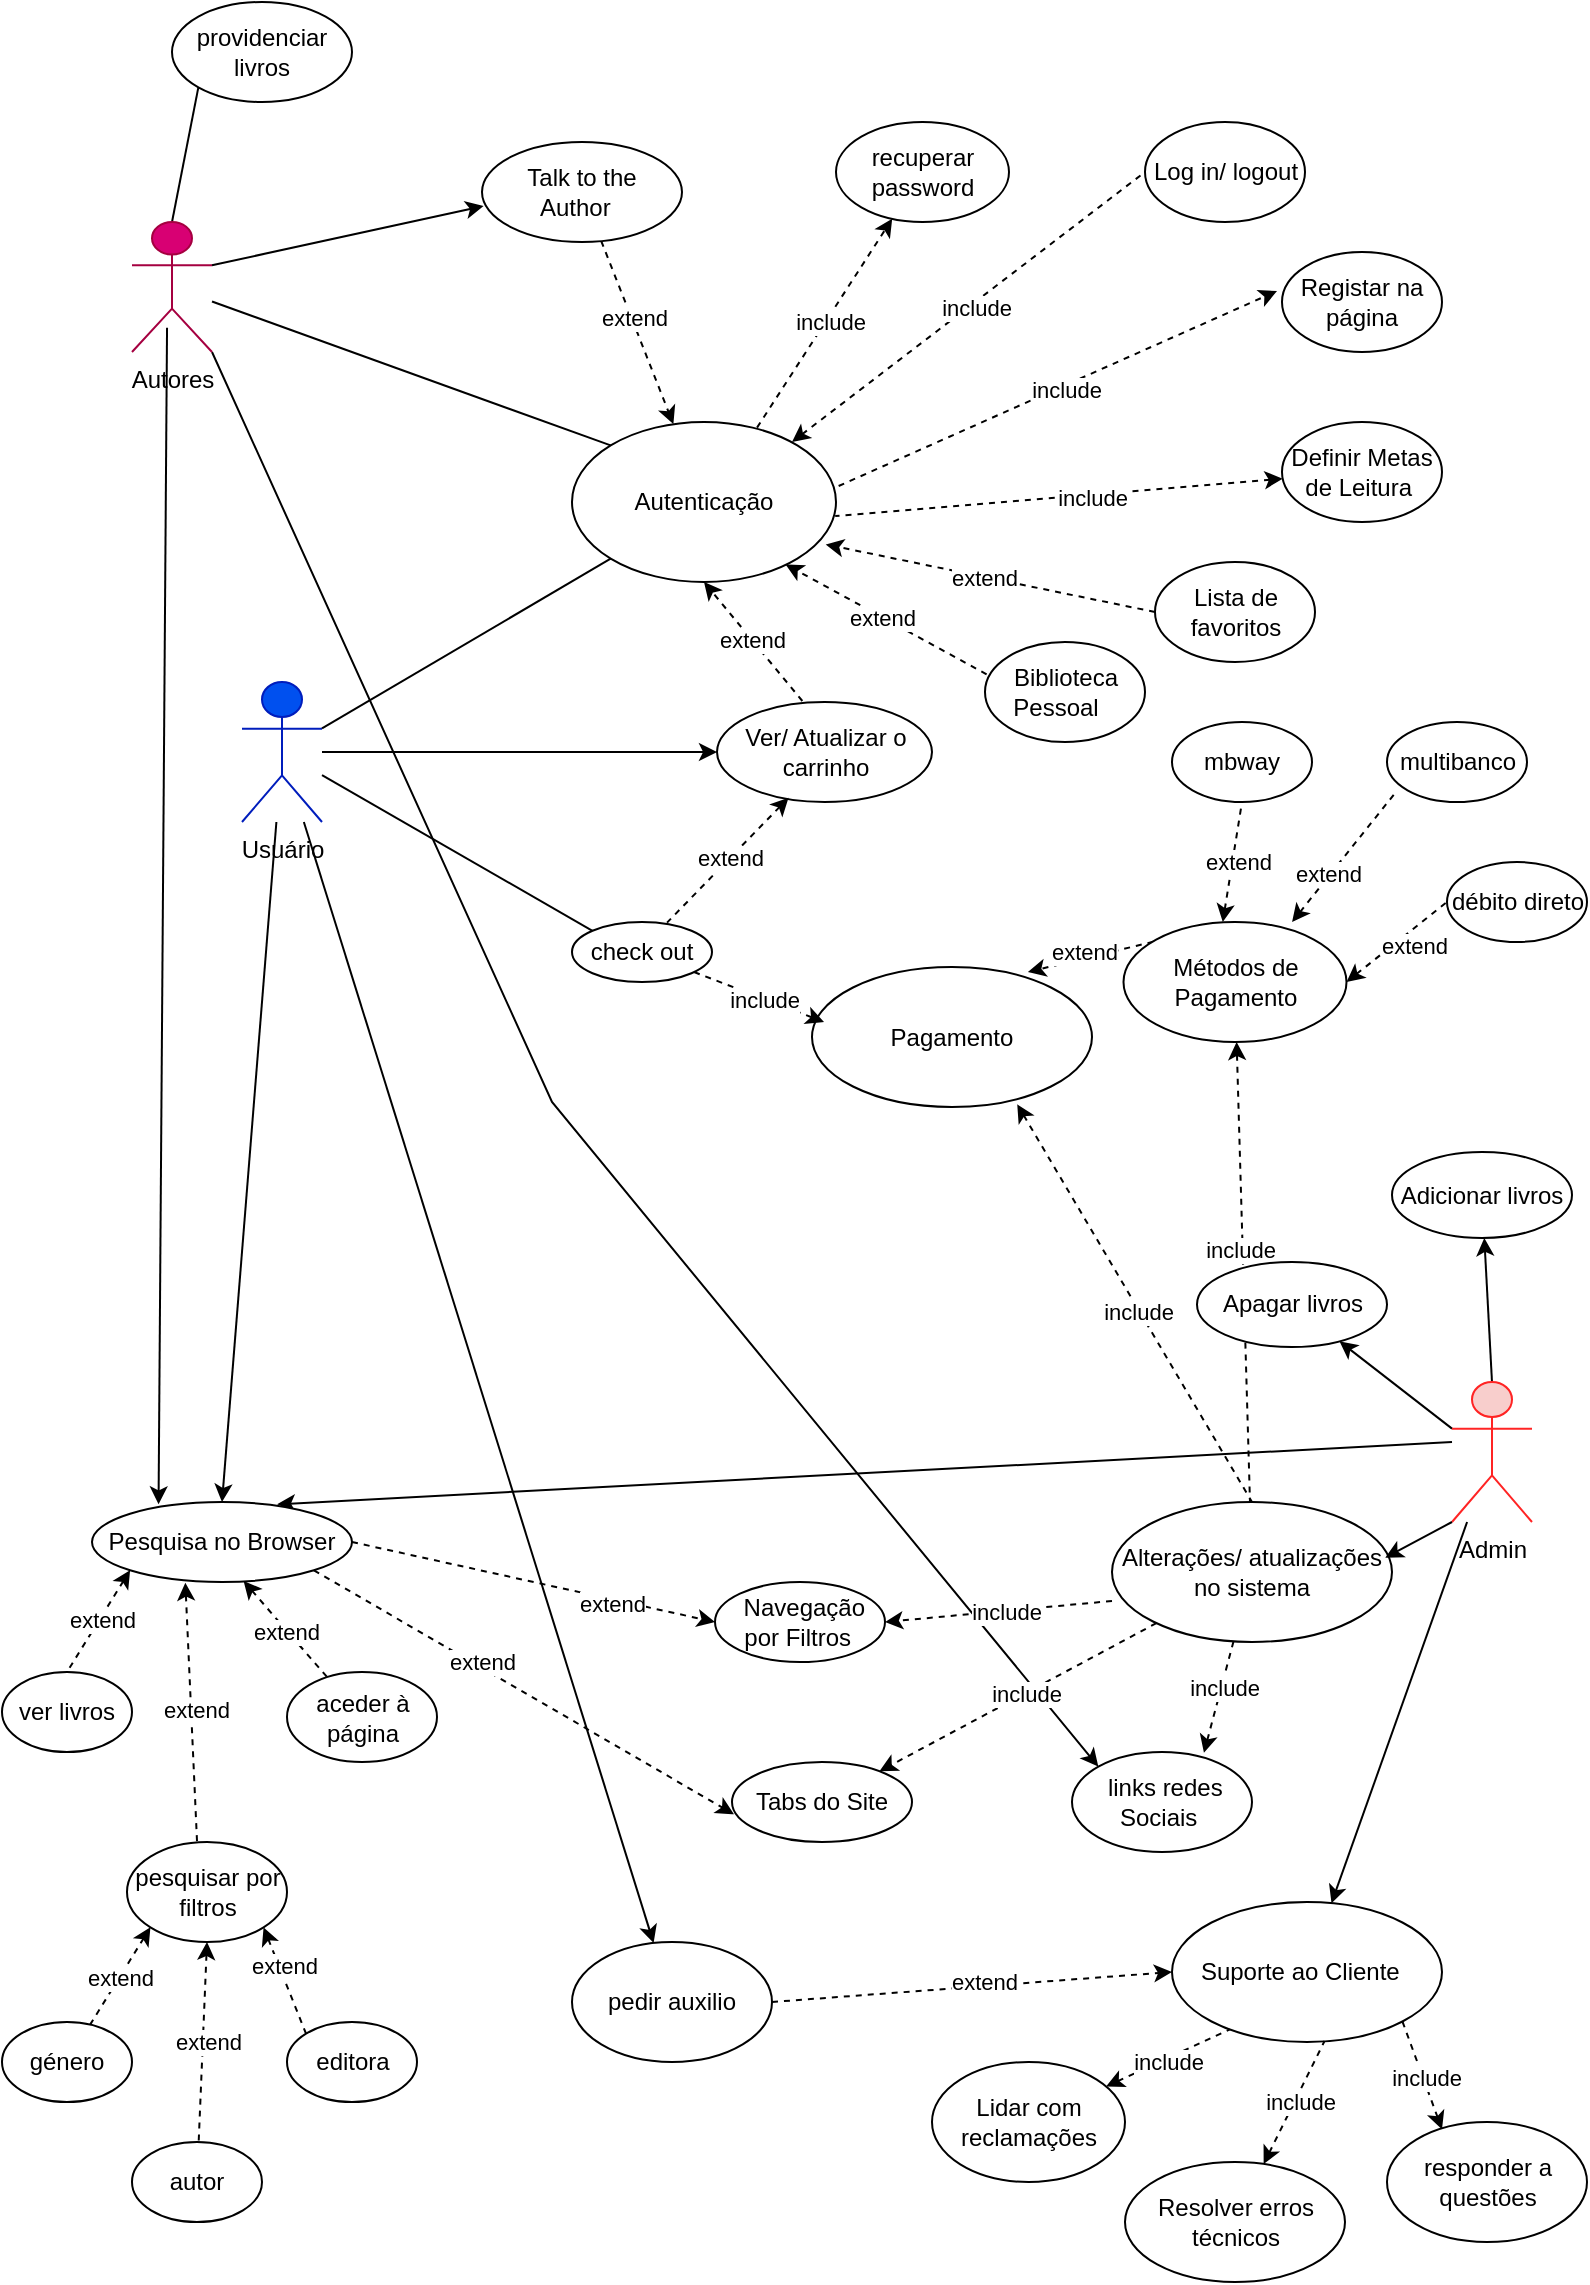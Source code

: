 <mxfile version="23.1.7" type="device">
  <diagram name="Página-1" id="bV0ukcV1iWSU0grWKhRd">
    <mxGraphModel dx="1481" dy="772" grid="1" gridSize="10" guides="1" tooltips="1" connect="1" arrows="1" fold="1" page="1" pageScale="1" pageWidth="827" pageHeight="1169" math="0" shadow="0">
      <root>
        <mxCell id="0" />
        <mxCell id="1" parent="0" />
        <mxCell id="HJtNwDJcwFCHfTxJVIZi-68" style="rounded=0;orthogonalLoop=1;jettySize=auto;html=1;exitX=0.5;exitY=0;exitDx=0;exitDy=0;exitPerimeter=0;" edge="1" parent="1" source="HJtNwDJcwFCHfTxJVIZi-1" target="HJtNwDJcwFCHfTxJVIZi-64">
          <mxGeometry relative="1" as="geometry" />
        </mxCell>
        <mxCell id="HJtNwDJcwFCHfTxJVIZi-69" style="rounded=0;orthogonalLoop=1;jettySize=auto;html=1;exitX=0;exitY=0.333;exitDx=0;exitDy=0;exitPerimeter=0;" edge="1" parent="1" source="HJtNwDJcwFCHfTxJVIZi-1" target="HJtNwDJcwFCHfTxJVIZi-62">
          <mxGeometry relative="1" as="geometry" />
        </mxCell>
        <mxCell id="HJtNwDJcwFCHfTxJVIZi-86" style="rounded=0;orthogonalLoop=1;jettySize=auto;html=1;" edge="1" parent="1" source="HJtNwDJcwFCHfTxJVIZi-1" target="HJtNwDJcwFCHfTxJVIZi-25">
          <mxGeometry relative="1" as="geometry" />
        </mxCell>
        <mxCell id="HJtNwDJcwFCHfTxJVIZi-97" style="rounded=0;orthogonalLoop=1;jettySize=auto;html=1;entryX=0.712;entryY=0.029;entryDx=0;entryDy=0;entryPerimeter=0;" edge="1" parent="1" target="HJtNwDJcwFCHfTxJVIZi-39">
          <mxGeometry relative="1" as="geometry">
            <mxPoint x="740" y="730" as="sourcePoint" />
          </mxGeometry>
        </mxCell>
        <mxCell id="HJtNwDJcwFCHfTxJVIZi-1" value="Admin" style="shape=umlActor;verticalLabelPosition=bottom;verticalAlign=top;html=1;fillColor=#f8cecc;strokeColor=#ff2424;" vertex="1" parent="1">
          <mxGeometry x="740" y="700" width="40" height="70" as="geometry" />
        </mxCell>
        <mxCell id="HJtNwDJcwFCHfTxJVIZi-81" style="rounded=0;orthogonalLoop=1;jettySize=auto;html=1;exitX=0.5;exitY=0;exitDx=0;exitDy=0;exitPerimeter=0;entryX=0;entryY=1;entryDx=0;entryDy=0;endArrow=none;endFill=0;" edge="1" parent="1" source="HJtNwDJcwFCHfTxJVIZi-2" target="HJtNwDJcwFCHfTxJVIZi-80">
          <mxGeometry relative="1" as="geometry">
            <mxPoint x="100" y="60" as="targetPoint" />
          </mxGeometry>
        </mxCell>
        <mxCell id="HJtNwDJcwFCHfTxJVIZi-138" style="rounded=0;orthogonalLoop=1;jettySize=auto;html=1;exitX=1;exitY=1;exitDx=0;exitDy=0;exitPerimeter=0;startArrow=none;startFill=0;entryX=0;entryY=0;entryDx=0;entryDy=0;" edge="1" parent="1" source="HJtNwDJcwFCHfTxJVIZi-2" target="HJtNwDJcwFCHfTxJVIZi-40">
          <mxGeometry relative="1" as="geometry">
            <Array as="points">
              <mxPoint x="290" y="560" />
            </Array>
          </mxGeometry>
        </mxCell>
        <mxCell id="HJtNwDJcwFCHfTxJVIZi-2" value="&lt;font color=&quot;#000000&quot;&gt;Autores&lt;/font&gt;" style="shape=umlActor;verticalLabelPosition=bottom;verticalAlign=top;html=1;fillColor=#d80073;strokeColor=#A50040;fontColor=#ffffff;" vertex="1" parent="1">
          <mxGeometry x="80" y="120" width="40" height="65" as="geometry" />
        </mxCell>
        <mxCell id="HJtNwDJcwFCHfTxJVIZi-71" style="rounded=0;orthogonalLoop=1;jettySize=auto;html=1;entryX=0;entryY=0.5;entryDx=0;entryDy=0;" edge="1" parent="1" source="HJtNwDJcwFCHfTxJVIZi-3" target="HJtNwDJcwFCHfTxJVIZi-12">
          <mxGeometry relative="1" as="geometry">
            <mxPoint x="310" y="410" as="targetPoint" />
          </mxGeometry>
        </mxCell>
        <mxCell id="HJtNwDJcwFCHfTxJVIZi-96" style="rounded=0;orthogonalLoop=1;jettySize=auto;html=1;entryX=0.5;entryY=0;entryDx=0;entryDy=0;" edge="1" parent="1" source="HJtNwDJcwFCHfTxJVIZi-3" target="HJtNwDJcwFCHfTxJVIZi-39">
          <mxGeometry relative="1" as="geometry" />
        </mxCell>
        <mxCell id="HJtNwDJcwFCHfTxJVIZi-130" style="rounded=0;orthogonalLoop=1;jettySize=auto;html=1;" edge="1" parent="1" source="HJtNwDJcwFCHfTxJVIZi-3" target="HJtNwDJcwFCHfTxJVIZi-129">
          <mxGeometry relative="1" as="geometry" />
        </mxCell>
        <mxCell id="HJtNwDJcwFCHfTxJVIZi-3" value="&lt;font color=&quot;#000000&quot;&gt;Usuário&lt;/font&gt;" style="shape=umlActor;verticalLabelPosition=bottom;verticalAlign=top;html=1;fillColor=#0050ef;strokeColor=#001DBC;fontColor=#ffffff;" vertex="1" parent="1">
          <mxGeometry x="135" y="350" width="40" height="70" as="geometry" />
        </mxCell>
        <mxCell id="HJtNwDJcwFCHfTxJVIZi-9" value="Autenticação" style="ellipse;whiteSpace=wrap;html=1;" vertex="1" parent="1">
          <mxGeometry x="300" y="220" width="132" height="80" as="geometry" />
        </mxCell>
        <mxCell id="HJtNwDJcwFCHfTxJVIZi-10" value="Lista de favoritos" style="ellipse;whiteSpace=wrap;html=1;" vertex="1" parent="1">
          <mxGeometry x="591.5" y="290" width="80" height="50" as="geometry" />
        </mxCell>
        <mxCell id="HJtNwDJcwFCHfTxJVIZi-11" value="Registar na página" style="ellipse;whiteSpace=wrap;html=1;" vertex="1" parent="1">
          <mxGeometry x="655" y="135" width="80" height="50" as="geometry" />
        </mxCell>
        <mxCell id="HJtNwDJcwFCHfTxJVIZi-12" value="Ver/ Atualizar o carrinho" style="ellipse;whiteSpace=wrap;html=1;" vertex="1" parent="1">
          <mxGeometry x="372.5" y="360" width="107.5" height="50" as="geometry" />
        </mxCell>
        <mxCell id="HJtNwDJcwFCHfTxJVIZi-13" value="Log in/ logout" style="ellipse;whiteSpace=wrap;html=1;" vertex="1" parent="1">
          <mxGeometry x="586.5" y="70" width="80" height="50" as="geometry" />
        </mxCell>
        <mxCell id="HJtNwDJcwFCHfTxJVIZi-22" value="recuperar password" style="ellipse;whiteSpace=wrap;html=1;" vertex="1" parent="1">
          <mxGeometry x="432" y="70" width="86.5" height="50" as="geometry" />
        </mxCell>
        <mxCell id="HJtNwDJcwFCHfTxJVIZi-75" style="rounded=0;orthogonalLoop=1;jettySize=auto;html=1;dashed=1;startArrow=classic;startFill=1;endArrow=none;endFill=0;" edge="1" parent="1" source="HJtNwDJcwFCHfTxJVIZi-23" target="HJtNwDJcwFCHfTxJVIZi-61">
          <mxGeometry relative="1" as="geometry" />
        </mxCell>
        <mxCell id="HJtNwDJcwFCHfTxJVIZi-87" value="include" style="edgeLabel;html=1;align=center;verticalAlign=middle;resizable=0;points=[];" vertex="1" connectable="0" parent="HJtNwDJcwFCHfTxJVIZi-75">
          <mxGeometry x="-0.097" y="-2" relative="1" as="geometry">
            <mxPoint as="offset" />
          </mxGeometry>
        </mxCell>
        <mxCell id="HJtNwDJcwFCHfTxJVIZi-24" value="Biblioteca Pessoal&amp;nbsp; &amp;nbsp;" style="ellipse;whiteSpace=wrap;html=1;" vertex="1" parent="1">
          <mxGeometry x="506.5" y="330" width="80" height="50" as="geometry" />
        </mxCell>
        <mxCell id="HJtNwDJcwFCHfTxJVIZi-25" value="Suporte ao Cliente&amp;nbsp;&amp;nbsp;" style="ellipse;whiteSpace=wrap;html=1;" vertex="1" parent="1">
          <mxGeometry x="600" y="960" width="135" height="70" as="geometry" />
        </mxCell>
        <mxCell id="HJtNwDJcwFCHfTxJVIZi-26" value="&amp;nbsp;Navegação por Filtros&amp;nbsp;" style="ellipse;whiteSpace=wrap;html=1;" vertex="1" parent="1">
          <mxGeometry x="371.5" y="800" width="85" height="40" as="geometry" />
        </mxCell>
        <mxCell id="HJtNwDJcwFCHfTxJVIZi-82" style="rounded=0;orthogonalLoop=1;jettySize=auto;html=1;dashed=1;entryX=0.997;entryY=0.588;entryDx=0;entryDy=0;entryPerimeter=0;startArrow=classic;startFill=1;endArrow=none;endFill=0;" edge="1" parent="1" source="HJtNwDJcwFCHfTxJVIZi-29" target="HJtNwDJcwFCHfTxJVIZi-9">
          <mxGeometry relative="1" as="geometry" />
        </mxCell>
        <mxCell id="HJtNwDJcwFCHfTxJVIZi-84" value="include" style="edgeLabel;html=1;align=center;verticalAlign=middle;resizable=0;points=[];" vertex="1" connectable="0" parent="HJtNwDJcwFCHfTxJVIZi-82">
          <mxGeometry x="-0.143" y="1" relative="1" as="geometry">
            <mxPoint as="offset" />
          </mxGeometry>
        </mxCell>
        <mxCell id="HJtNwDJcwFCHfTxJVIZi-29" value="Definir Metas de Leitura&amp;nbsp;" style="ellipse;whiteSpace=wrap;html=1;" vertex="1" parent="1">
          <mxGeometry x="655" y="220" width="80" height="50" as="geometry" />
        </mxCell>
        <mxCell id="HJtNwDJcwFCHfTxJVIZi-73" style="rounded=0;orthogonalLoop=1;jettySize=auto;html=1;dashed=1;" edge="1" parent="1" source="HJtNwDJcwFCHfTxJVIZi-33" target="HJtNwDJcwFCHfTxJVIZi-9">
          <mxGeometry relative="1" as="geometry" />
        </mxCell>
        <mxCell id="HJtNwDJcwFCHfTxJVIZi-74" value="extend" style="edgeLabel;html=1;align=center;verticalAlign=middle;resizable=0;points=[];" vertex="1" connectable="0" parent="HJtNwDJcwFCHfTxJVIZi-73">
          <mxGeometry x="-0.142" y="1" relative="1" as="geometry">
            <mxPoint as="offset" />
          </mxGeometry>
        </mxCell>
        <mxCell id="HJtNwDJcwFCHfTxJVIZi-33" value="Talk to the Author&amp;nbsp;&amp;nbsp;" style="ellipse;whiteSpace=wrap;html=1;" vertex="1" parent="1">
          <mxGeometry x="255" y="80" width="100" height="50" as="geometry" />
        </mxCell>
        <mxCell id="HJtNwDJcwFCHfTxJVIZi-34" value="Tabs do Site" style="ellipse;whiteSpace=wrap;html=1;" vertex="1" parent="1">
          <mxGeometry x="380" y="890" width="90" height="40" as="geometry" />
        </mxCell>
        <mxCell id="HJtNwDJcwFCHfTxJVIZi-117" style="rounded=0;orthogonalLoop=1;jettySize=auto;html=1;exitX=1;exitY=0.5;exitDx=0;exitDy=0;entryX=0;entryY=0.5;entryDx=0;entryDy=0;dashed=1;" edge="1" parent="1" source="HJtNwDJcwFCHfTxJVIZi-39" target="HJtNwDJcwFCHfTxJVIZi-26">
          <mxGeometry relative="1" as="geometry" />
        </mxCell>
        <mxCell id="HJtNwDJcwFCHfTxJVIZi-119" value="extend" style="edgeLabel;html=1;align=center;verticalAlign=middle;resizable=0;points=[];" vertex="1" connectable="0" parent="HJtNwDJcwFCHfTxJVIZi-117">
          <mxGeometry x="0.063" y="2" relative="1" as="geometry">
            <mxPoint x="33" y="11" as="offset" />
          </mxGeometry>
        </mxCell>
        <mxCell id="HJtNwDJcwFCHfTxJVIZi-153" style="rounded=0;orthogonalLoop=1;jettySize=auto;html=1;exitX=0.583;exitY=0.988;exitDx=0;exitDy=0;dashed=1;exitPerimeter=0;startArrow=classic;startFill=1;endArrow=none;endFill=0;" edge="1" parent="1" source="HJtNwDJcwFCHfTxJVIZi-39" target="HJtNwDJcwFCHfTxJVIZi-149">
          <mxGeometry relative="1" as="geometry" />
        </mxCell>
        <mxCell id="HJtNwDJcwFCHfTxJVIZi-154" value="extend" style="edgeLabel;html=1;align=center;verticalAlign=middle;resizable=0;points=[];" vertex="1" connectable="0" parent="HJtNwDJcwFCHfTxJVIZi-153">
          <mxGeometry x="0.033" y="-1" relative="1" as="geometry">
            <mxPoint as="offset" />
          </mxGeometry>
        </mxCell>
        <mxCell id="HJtNwDJcwFCHfTxJVIZi-39" value="Pesquisa no Browser" style="ellipse;whiteSpace=wrap;html=1;" vertex="1" parent="1">
          <mxGeometry x="60" y="760" width="130" height="40" as="geometry" />
        </mxCell>
        <mxCell id="HJtNwDJcwFCHfTxJVIZi-40" value="&amp;nbsp;links redes Sociais&amp;nbsp;" style="ellipse;whiteSpace=wrap;html=1;" vertex="1" parent="1">
          <mxGeometry x="550" y="885" width="90" height="50" as="geometry" />
        </mxCell>
        <mxCell id="HJtNwDJcwFCHfTxJVIZi-45" value="" style="endArrow=classic;html=1;rounded=0;dashed=1;entryX=0.5;entryY=1;entryDx=0;entryDy=0;exitX=0.397;exitY=-0.01;exitDx=0;exitDy=0;exitPerimeter=0;" edge="1" parent="1" source="HJtNwDJcwFCHfTxJVIZi-12" target="HJtNwDJcwFCHfTxJVIZi-9">
          <mxGeometry width="50" height="50" relative="1" as="geometry">
            <mxPoint x="390" y="390" as="sourcePoint" />
            <mxPoint x="500" y="440" as="targetPoint" />
          </mxGeometry>
        </mxCell>
        <mxCell id="HJtNwDJcwFCHfTxJVIZi-46" value="extend" style="edgeLabel;html=1;align=center;verticalAlign=middle;resizable=0;points=[];" vertex="1" connectable="0" parent="HJtNwDJcwFCHfTxJVIZi-45">
          <mxGeometry x="0.047" relative="1" as="geometry">
            <mxPoint as="offset" />
          </mxGeometry>
        </mxCell>
        <mxCell id="HJtNwDJcwFCHfTxJVIZi-48" value="Lidar com reclamações" style="ellipse;whiteSpace=wrap;html=1;" vertex="1" parent="1">
          <mxGeometry x="480" y="1040" width="96.5" height="60" as="geometry" />
        </mxCell>
        <mxCell id="HJtNwDJcwFCHfTxJVIZi-50" value="" style="endArrow=none;html=1;rounded=0;endFill=0;entryX=0;entryY=1;entryDx=0;entryDy=0;" edge="1" parent="1" source="HJtNwDJcwFCHfTxJVIZi-3" target="HJtNwDJcwFCHfTxJVIZi-9">
          <mxGeometry width="50" height="50" relative="1" as="geometry">
            <mxPoint x="200" y="370" as="sourcePoint" />
            <mxPoint x="300" y="290" as="targetPoint" />
          </mxGeometry>
        </mxCell>
        <mxCell id="HJtNwDJcwFCHfTxJVIZi-51" value="" style="endArrow=none;html=1;rounded=0;endFill=0;entryX=0;entryY=0;entryDx=0;entryDy=0;" edge="1" parent="1" source="HJtNwDJcwFCHfTxJVIZi-2" target="HJtNwDJcwFCHfTxJVIZi-9">
          <mxGeometry width="50" height="50" relative="1" as="geometry">
            <mxPoint x="200" y="180" as="sourcePoint" />
            <mxPoint x="281" y="140" as="targetPoint" />
          </mxGeometry>
        </mxCell>
        <mxCell id="HJtNwDJcwFCHfTxJVIZi-55" value="" style="endArrow=classic;html=1;rounded=0;exitX=0.701;exitY=0.035;exitDx=0;exitDy=0;exitPerimeter=0;dashed=1;" edge="1" parent="1" source="HJtNwDJcwFCHfTxJVIZi-9" target="HJtNwDJcwFCHfTxJVIZi-22">
          <mxGeometry width="50" height="50" relative="1" as="geometry">
            <mxPoint x="432" y="245" as="sourcePoint" />
            <mxPoint x="482" y="195" as="targetPoint" />
          </mxGeometry>
        </mxCell>
        <mxCell id="HJtNwDJcwFCHfTxJVIZi-88" value="include" style="edgeLabel;html=1;align=center;verticalAlign=middle;resizable=0;points=[];" vertex="1" connectable="0" parent="HJtNwDJcwFCHfTxJVIZi-55">
          <mxGeometry x="0.028" y="-2" relative="1" as="geometry">
            <mxPoint as="offset" />
          </mxGeometry>
        </mxCell>
        <mxCell id="HJtNwDJcwFCHfTxJVIZi-57" value="" style="endArrow=classic;html=1;rounded=0;dashed=1;exitX=0.01;exitY=0.323;exitDx=0;exitDy=0;exitPerimeter=0;entryX=0.809;entryY=0.89;entryDx=0;entryDy=0;entryPerimeter=0;" edge="1" parent="1" source="HJtNwDJcwFCHfTxJVIZi-24" target="HJtNwDJcwFCHfTxJVIZi-9">
          <mxGeometry width="50" height="50" relative="1" as="geometry">
            <mxPoint x="432" y="410" as="sourcePoint" />
            <mxPoint x="400" y="380" as="targetPoint" />
          </mxGeometry>
        </mxCell>
        <mxCell id="HJtNwDJcwFCHfTxJVIZi-58" value="extend" style="edgeLabel;html=1;align=center;verticalAlign=middle;resizable=0;points=[];" vertex="1" connectable="0" parent="HJtNwDJcwFCHfTxJVIZi-57">
          <mxGeometry x="0.047" relative="1" as="geometry">
            <mxPoint as="offset" />
          </mxGeometry>
        </mxCell>
        <mxCell id="HJtNwDJcwFCHfTxJVIZi-59" value="" style="endArrow=classic;html=1;rounded=0;dashed=1;exitX=0;exitY=0.5;exitDx=0;exitDy=0;entryX=0.961;entryY=0.765;entryDx=0;entryDy=0;exitPerimeter=0;entryPerimeter=0;" edge="1" parent="1" source="HJtNwDJcwFCHfTxJVIZi-10" target="HJtNwDJcwFCHfTxJVIZi-9">
          <mxGeometry width="50" height="50" relative="1" as="geometry">
            <mxPoint x="470" y="375" as="sourcePoint" />
            <mxPoint x="411" y="406" as="targetPoint" />
          </mxGeometry>
        </mxCell>
        <mxCell id="HJtNwDJcwFCHfTxJVIZi-60" value="extend" style="edgeLabel;html=1;align=center;verticalAlign=middle;resizable=0;points=[];" vertex="1" connectable="0" parent="HJtNwDJcwFCHfTxJVIZi-59">
          <mxGeometry x="0.047" relative="1" as="geometry">
            <mxPoint as="offset" />
          </mxGeometry>
        </mxCell>
        <mxCell id="HJtNwDJcwFCHfTxJVIZi-77" value="" style="rounded=0;orthogonalLoop=1;jettySize=auto;html=1;dashed=1;entryX=0.733;entryY=0.007;entryDx=0;entryDy=0;entryPerimeter=0;" edge="1" parent="1" source="HJtNwDJcwFCHfTxJVIZi-61" target="HJtNwDJcwFCHfTxJVIZi-40">
          <mxGeometry relative="1" as="geometry" />
        </mxCell>
        <mxCell id="HJtNwDJcwFCHfTxJVIZi-114" value="include" style="edgeLabel;html=1;align=center;verticalAlign=middle;resizable=0;points=[];" vertex="1" connectable="0" parent="HJtNwDJcwFCHfTxJVIZi-77">
          <mxGeometry x="-0.161" y="1" relative="1" as="geometry">
            <mxPoint as="offset" />
          </mxGeometry>
        </mxCell>
        <mxCell id="HJtNwDJcwFCHfTxJVIZi-78" style="rounded=0;orthogonalLoop=1;jettySize=auto;html=1;dashed=1;" edge="1" parent="1" source="HJtNwDJcwFCHfTxJVIZi-61" target="HJtNwDJcwFCHfTxJVIZi-34">
          <mxGeometry relative="1" as="geometry" />
        </mxCell>
        <mxCell id="HJtNwDJcwFCHfTxJVIZi-113" value="include" style="edgeLabel;html=1;align=center;verticalAlign=middle;resizable=0;points=[];" vertex="1" connectable="0" parent="HJtNwDJcwFCHfTxJVIZi-78">
          <mxGeometry x="-0.046" relative="1" as="geometry">
            <mxPoint x="1" as="offset" />
          </mxGeometry>
        </mxCell>
        <mxCell id="HJtNwDJcwFCHfTxJVIZi-61" value="Alterações/ atualizações no sistema" style="ellipse;whiteSpace=wrap;html=1;" vertex="1" parent="1">
          <mxGeometry x="570" y="760" width="140" height="70" as="geometry" />
        </mxCell>
        <mxCell id="HJtNwDJcwFCHfTxJVIZi-62" value="Apagar livros" style="ellipse;whiteSpace=wrap;html=1;" vertex="1" parent="1">
          <mxGeometry x="612.5" y="640" width="95" height="42.5" as="geometry" />
        </mxCell>
        <mxCell id="HJtNwDJcwFCHfTxJVIZi-107" style="rounded=0;orthogonalLoop=1;jettySize=auto;html=1;dashed=1;startArrow=classic;startFill=1;endArrow=none;endFill=0;entryX=0.5;entryY=1;entryDx=0;entryDy=0;exitX=0.334;exitY=0;exitDx=0;exitDy=0;exitPerimeter=0;" edge="1" parent="1" target="HJtNwDJcwFCHfTxJVIZi-104">
          <mxGeometry relative="1" as="geometry">
            <mxPoint x="625.371" y="470" as="sourcePoint" />
            <mxPoint x="627.631" y="394.142" as="targetPoint" />
          </mxGeometry>
        </mxCell>
        <mxCell id="HJtNwDJcwFCHfTxJVIZi-111" value="extend" style="edgeLabel;html=1;align=center;verticalAlign=middle;resizable=0;points=[];" vertex="1" connectable="0" parent="HJtNwDJcwFCHfTxJVIZi-107">
          <mxGeometry x="0.016" y="-3" relative="1" as="geometry">
            <mxPoint as="offset" />
          </mxGeometry>
        </mxCell>
        <mxCell id="HJtNwDJcwFCHfTxJVIZi-108" style="rounded=0;orthogonalLoop=1;jettySize=auto;html=1;entryX=0.064;entryY=0.875;entryDx=0;entryDy=0;dashed=1;startArrow=classic;startFill=1;endArrow=none;endFill=0;exitX=0.756;exitY=0;exitDx=0;exitDy=0;exitPerimeter=0;entryPerimeter=0;" edge="1" parent="1" source="HJtNwDJcwFCHfTxJVIZi-23" target="HJtNwDJcwFCHfTxJVIZi-105">
          <mxGeometry relative="1" as="geometry" />
        </mxCell>
        <mxCell id="HJtNwDJcwFCHfTxJVIZi-110" value="extend" style="edgeLabel;html=1;align=center;verticalAlign=middle;resizable=0;points=[];" vertex="1" connectable="0" parent="HJtNwDJcwFCHfTxJVIZi-108">
          <mxGeometry x="-0.277" y="1" relative="1" as="geometry">
            <mxPoint as="offset" />
          </mxGeometry>
        </mxCell>
        <mxCell id="HJtNwDJcwFCHfTxJVIZi-122" style="rounded=0;orthogonalLoop=1;jettySize=auto;html=1;exitX=0.733;exitY=0.981;exitDx=0;exitDy=0;entryX=0.5;entryY=0;entryDx=0;entryDy=0;startArrow=classic;startFill=1;endArrow=none;endFill=0;dashed=1;exitPerimeter=0;" edge="1" parent="1" source="HJtNwDJcwFCHfTxJVIZi-63" target="HJtNwDJcwFCHfTxJVIZi-61">
          <mxGeometry relative="1" as="geometry" />
        </mxCell>
        <mxCell id="HJtNwDJcwFCHfTxJVIZi-123" value="include" style="edgeLabel;html=1;align=center;verticalAlign=middle;resizable=0;points=[];" vertex="1" connectable="0" parent="HJtNwDJcwFCHfTxJVIZi-122">
          <mxGeometry x="0.039" y="-1" relative="1" as="geometry">
            <mxPoint as="offset" />
          </mxGeometry>
        </mxCell>
        <mxCell id="HJtNwDJcwFCHfTxJVIZi-63" value="Pagamento" style="ellipse;whiteSpace=wrap;html=1;" vertex="1" parent="1">
          <mxGeometry x="420" y="492.5" width="140" height="70" as="geometry" />
        </mxCell>
        <mxCell id="HJtNwDJcwFCHfTxJVIZi-64" value="Adicionar livros" style="ellipse;whiteSpace=wrap;html=1;" vertex="1" parent="1">
          <mxGeometry x="710" y="585" width="90" height="43" as="geometry" />
        </mxCell>
        <mxCell id="HJtNwDJcwFCHfTxJVIZi-65" value="" style="endArrow=classic;html=1;rounded=0;entryX=0.043;entryY=0.393;entryDx=0;entryDy=0;startArrow=none;startFill=0;endFill=1;dashed=1;entryPerimeter=0;" edge="1" parent="1" source="HJtNwDJcwFCHfTxJVIZi-159" target="HJtNwDJcwFCHfTxJVIZi-63">
          <mxGeometry width="50" height="50" relative="1" as="geometry">
            <mxPoint x="200" y="460" as="sourcePoint" />
            <mxPoint x="300" y="540" as="targetPoint" />
            <Array as="points" />
          </mxGeometry>
        </mxCell>
        <mxCell id="HJtNwDJcwFCHfTxJVIZi-161" value="include" style="edgeLabel;html=1;align=center;verticalAlign=middle;resizable=0;points=[];" vertex="1" connectable="0" parent="HJtNwDJcwFCHfTxJVIZi-65">
          <mxGeometry x="0.083" relative="1" as="geometry">
            <mxPoint as="offset" />
          </mxGeometry>
        </mxCell>
        <mxCell id="HJtNwDJcwFCHfTxJVIZi-66" style="edgeStyle=orthogonalEdgeStyle;rounded=0;orthogonalLoop=1;jettySize=auto;html=1;strokeColor=none;entryX=0.5;entryY=1;entryDx=0;entryDy=0;" edge="1" parent="1" source="HJtNwDJcwFCHfTxJVIZi-1" target="HJtNwDJcwFCHfTxJVIZi-64">
          <mxGeometry relative="1" as="geometry">
            <Array as="points">
              <mxPoint x="735" y="630" />
              <mxPoint x="775" y="630" />
              <mxPoint x="775" y="740" />
              <mxPoint x="760" y="740" />
              <mxPoint x="760" y="620" />
              <mxPoint x="735" y="620" />
              <mxPoint x="735" y="615" />
            </Array>
          </mxGeometry>
        </mxCell>
        <mxCell id="HJtNwDJcwFCHfTxJVIZi-70" style="rounded=0;orthogonalLoop=1;jettySize=auto;html=1;exitX=0;exitY=1;exitDx=0;exitDy=0;exitPerimeter=0;entryX=0.976;entryY=0.398;entryDx=0;entryDy=0;entryPerimeter=0;" edge="1" parent="1" source="HJtNwDJcwFCHfTxJVIZi-1" target="HJtNwDJcwFCHfTxJVIZi-61">
          <mxGeometry relative="1" as="geometry" />
        </mxCell>
        <mxCell id="HJtNwDJcwFCHfTxJVIZi-72" style="rounded=0;orthogonalLoop=1;jettySize=auto;html=1;exitX=1;exitY=0.333;exitDx=0;exitDy=0;exitPerimeter=0;entryX=0.008;entryY=0.64;entryDx=0;entryDy=0;entryPerimeter=0;" edge="1" parent="1" source="HJtNwDJcwFCHfTxJVIZi-2" target="HJtNwDJcwFCHfTxJVIZi-33">
          <mxGeometry relative="1" as="geometry" />
        </mxCell>
        <mxCell id="HJtNwDJcwFCHfTxJVIZi-76" style="rounded=0;orthogonalLoop=1;jettySize=auto;html=1;exitX=0.5;exitY=0;exitDx=0;exitDy=0;entryX=0.771;entryY=0.036;entryDx=0;entryDy=0;startArrow=none;startFill=0;endArrow=classic;endFill=1;dashed=1;entryPerimeter=0;" edge="1" parent="1" source="HJtNwDJcwFCHfTxJVIZi-23" target="HJtNwDJcwFCHfTxJVIZi-63">
          <mxGeometry relative="1" as="geometry" />
        </mxCell>
        <mxCell id="HJtNwDJcwFCHfTxJVIZi-158" value="extend" style="edgeLabel;html=1;align=center;verticalAlign=middle;resizable=0;points=[];" vertex="1" connectable="0" parent="HJtNwDJcwFCHfTxJVIZi-76">
          <mxGeometry x="0.441" y="-3" relative="1" as="geometry">
            <mxPoint as="offset" />
          </mxGeometry>
        </mxCell>
        <mxCell id="HJtNwDJcwFCHfTxJVIZi-80" value="providenciar livros" style="ellipse;whiteSpace=wrap;html=1;" vertex="1" parent="1">
          <mxGeometry x="100" y="10" width="90" height="50" as="geometry" />
        </mxCell>
        <mxCell id="HJtNwDJcwFCHfTxJVIZi-91" value="" style="endArrow=none;html=1;rounded=0;dashed=1;entryX=0;entryY=0.5;entryDx=0;entryDy=0;startArrow=classic;startFill=1;endFill=0;" edge="1" parent="1" target="HJtNwDJcwFCHfTxJVIZi-13">
          <mxGeometry width="50" height="50" relative="1" as="geometry">
            <mxPoint x="410" y="230" as="sourcePoint" />
            <mxPoint x="462" y="161" as="targetPoint" />
          </mxGeometry>
        </mxCell>
        <mxCell id="HJtNwDJcwFCHfTxJVIZi-92" value="include" style="edgeLabel;html=1;align=center;verticalAlign=middle;resizable=0;points=[];" vertex="1" connectable="0" parent="HJtNwDJcwFCHfTxJVIZi-91">
          <mxGeometry x="0.028" y="-2" relative="1" as="geometry">
            <mxPoint as="offset" />
          </mxGeometry>
        </mxCell>
        <mxCell id="HJtNwDJcwFCHfTxJVIZi-93" value="" style="endArrow=classic;html=1;rounded=0;exitX=1.01;exitY=0.4;exitDx=0;exitDy=0;exitPerimeter=0;dashed=1;entryX=-0.031;entryY=0.39;entryDx=0;entryDy=0;entryPerimeter=0;" edge="1" parent="1" source="HJtNwDJcwFCHfTxJVIZi-9" target="HJtNwDJcwFCHfTxJVIZi-11">
          <mxGeometry width="50" height="50" relative="1" as="geometry">
            <mxPoint x="413" y="243" as="sourcePoint" />
            <mxPoint x="472" y="171" as="targetPoint" />
          </mxGeometry>
        </mxCell>
        <mxCell id="HJtNwDJcwFCHfTxJVIZi-94" value="include" style="edgeLabel;html=1;align=center;verticalAlign=middle;resizable=0;points=[];" vertex="1" connectable="0" parent="HJtNwDJcwFCHfTxJVIZi-93">
          <mxGeometry x="0.028" y="-2" relative="1" as="geometry">
            <mxPoint as="offset" />
          </mxGeometry>
        </mxCell>
        <mxCell id="HJtNwDJcwFCHfTxJVIZi-95" style="rounded=0;orthogonalLoop=1;jettySize=auto;html=1;entryX=0.438;entryY=0.813;entryDx=0;entryDy=0;entryPerimeter=0;endArrow=none;endFill=0;startArrow=classic;startFill=1;exitX=0.256;exitY=0.029;exitDx=0;exitDy=0;exitPerimeter=0;" edge="1" parent="1" source="HJtNwDJcwFCHfTxJVIZi-39" target="HJtNwDJcwFCHfTxJVIZi-2">
          <mxGeometry relative="1" as="geometry" />
        </mxCell>
        <mxCell id="HJtNwDJcwFCHfTxJVIZi-98" value="Resolver erros técnicos" style="ellipse;whiteSpace=wrap;html=1;" vertex="1" parent="1">
          <mxGeometry x="576.5" y="1090" width="110" height="60" as="geometry" />
        </mxCell>
        <mxCell id="HJtNwDJcwFCHfTxJVIZi-99" style="rounded=0;orthogonalLoop=1;jettySize=auto;html=1;entryX=0.565;entryY=0.993;entryDx=0;entryDy=0;entryPerimeter=0;dashed=1;endArrow=none;endFill=0;startArrow=classic;startFill=1;" edge="1" parent="1" source="HJtNwDJcwFCHfTxJVIZi-98" target="HJtNwDJcwFCHfTxJVIZi-25">
          <mxGeometry relative="1" as="geometry" />
        </mxCell>
        <mxCell id="HJtNwDJcwFCHfTxJVIZi-102" value="include" style="edgeLabel;html=1;align=center;verticalAlign=middle;resizable=0;points=[];" vertex="1" connectable="0" parent="HJtNwDJcwFCHfTxJVIZi-99">
          <mxGeometry x="0.046" y="-2" relative="1" as="geometry">
            <mxPoint as="offset" />
          </mxGeometry>
        </mxCell>
        <mxCell id="HJtNwDJcwFCHfTxJVIZi-100" style="rounded=0;orthogonalLoop=1;jettySize=auto;html=1;entryX=0.214;entryY=0.91;entryDx=0;entryDy=0;entryPerimeter=0;dashed=1;startArrow=classic;startFill=1;endArrow=none;endFill=0;" edge="1" parent="1" source="HJtNwDJcwFCHfTxJVIZi-48" target="HJtNwDJcwFCHfTxJVIZi-25">
          <mxGeometry relative="1" as="geometry" />
        </mxCell>
        <mxCell id="HJtNwDJcwFCHfTxJVIZi-101" value="include" style="edgeLabel;html=1;align=center;verticalAlign=middle;resizable=0;points=[];" vertex="1" connectable="0" parent="HJtNwDJcwFCHfTxJVIZi-100">
          <mxGeometry x="-0.024" y="-1" relative="1" as="geometry">
            <mxPoint as="offset" />
          </mxGeometry>
        </mxCell>
        <mxCell id="HJtNwDJcwFCHfTxJVIZi-104" value="mbway" style="ellipse;whiteSpace=wrap;html=1;" vertex="1" parent="1">
          <mxGeometry x="600" y="370" width="70" height="40" as="geometry" />
        </mxCell>
        <mxCell id="HJtNwDJcwFCHfTxJVIZi-105" value="multibanco" style="ellipse;whiteSpace=wrap;html=1;" vertex="1" parent="1">
          <mxGeometry x="707.5" y="370" width="70" height="40" as="geometry" />
        </mxCell>
        <mxCell id="HJtNwDJcwFCHfTxJVIZi-106" value="débito direto" style="ellipse;whiteSpace=wrap;html=1;" vertex="1" parent="1">
          <mxGeometry x="737.5" y="440" width="70" height="40" as="geometry" />
        </mxCell>
        <mxCell id="HJtNwDJcwFCHfTxJVIZi-109" style="rounded=0;orthogonalLoop=1;jettySize=auto;html=1;dashed=1;entryX=0;entryY=0.5;entryDx=0;entryDy=0;startArrow=classic;startFill=1;endArrow=none;endFill=0;exitX=1;exitY=0.5;exitDx=0;exitDy=0;" edge="1" parent="1" source="HJtNwDJcwFCHfTxJVIZi-23" target="HJtNwDJcwFCHfTxJVIZi-106">
          <mxGeometry relative="1" as="geometry">
            <mxPoint x="440" y="620" as="targetPoint" />
          </mxGeometry>
        </mxCell>
        <mxCell id="HJtNwDJcwFCHfTxJVIZi-112" value="extend" style="edgeLabel;html=1;align=center;verticalAlign=middle;resizable=0;points=[];" vertex="1" connectable="0" parent="HJtNwDJcwFCHfTxJVIZi-109">
          <mxGeometry x="-0.282" y="-2" relative="1" as="geometry">
            <mxPoint x="14" y="-5" as="offset" />
          </mxGeometry>
        </mxCell>
        <mxCell id="HJtNwDJcwFCHfTxJVIZi-115" style="rounded=0;orthogonalLoop=1;jettySize=auto;html=1;dashed=1;entryX=1;entryY=0.5;entryDx=0;entryDy=0;exitX=0;exitY=0.707;exitDx=0;exitDy=0;exitPerimeter=0;" edge="1" parent="1" source="HJtNwDJcwFCHfTxJVIZi-61" target="HJtNwDJcwFCHfTxJVIZi-26">
          <mxGeometry relative="1" as="geometry">
            <mxPoint x="531.75" y="770" as="sourcePoint" />
            <mxPoint x="432.75" y="835" as="targetPoint" />
          </mxGeometry>
        </mxCell>
        <mxCell id="HJtNwDJcwFCHfTxJVIZi-116" value="include" style="edgeLabel;html=1;align=center;verticalAlign=middle;resizable=0;points=[];" vertex="1" connectable="0" parent="HJtNwDJcwFCHfTxJVIZi-115">
          <mxGeometry x="-0.046" relative="1" as="geometry">
            <mxPoint x="1" as="offset" />
          </mxGeometry>
        </mxCell>
        <mxCell id="HJtNwDJcwFCHfTxJVIZi-118" style="rounded=0;orthogonalLoop=1;jettySize=auto;html=1;exitX=1;exitY=1;exitDx=0;exitDy=0;entryX=0.011;entryY=0.654;entryDx=0;entryDy=0;entryPerimeter=0;dashed=1;" edge="1" parent="1" source="HJtNwDJcwFCHfTxJVIZi-39" target="HJtNwDJcwFCHfTxJVIZi-34">
          <mxGeometry relative="1" as="geometry" />
        </mxCell>
        <mxCell id="HJtNwDJcwFCHfTxJVIZi-121" value="extend" style="edgeLabel;html=1;align=center;verticalAlign=middle;resizable=0;points=[];" vertex="1" connectable="0" parent="HJtNwDJcwFCHfTxJVIZi-118">
          <mxGeometry x="0.048" y="-2" relative="1" as="geometry">
            <mxPoint x="-25" y="-20" as="offset" />
          </mxGeometry>
        </mxCell>
        <mxCell id="HJtNwDJcwFCHfTxJVIZi-129" value="pedir auxilio" style="ellipse;whiteSpace=wrap;html=1;" vertex="1" parent="1">
          <mxGeometry x="300" y="980" width="100" height="60" as="geometry" />
        </mxCell>
        <mxCell id="HJtNwDJcwFCHfTxJVIZi-131" style="rounded=0;orthogonalLoop=1;jettySize=auto;html=1;exitX=1;exitY=0.5;exitDx=0;exitDy=0;entryX=0;entryY=0.5;entryDx=0;entryDy=0;dashed=1;startArrow=none;startFill=0;endArrow=classic;endFill=1;" edge="1" parent="1" source="HJtNwDJcwFCHfTxJVIZi-129" target="HJtNwDJcwFCHfTxJVIZi-25">
          <mxGeometry relative="1" as="geometry">
            <mxPoint x="325" y="1005" as="sourcePoint" />
            <mxPoint x="504" y="985" as="targetPoint" />
          </mxGeometry>
        </mxCell>
        <mxCell id="HJtNwDJcwFCHfTxJVIZi-132" value="extend" style="edgeLabel;html=1;align=center;verticalAlign=middle;resizable=0;points=[];" vertex="1" connectable="0" parent="HJtNwDJcwFCHfTxJVIZi-131">
          <mxGeometry x="0.063" y="2" relative="1" as="geometry">
            <mxPoint as="offset" />
          </mxGeometry>
        </mxCell>
        <mxCell id="HJtNwDJcwFCHfTxJVIZi-133" style="edgeStyle=elbowEdgeStyle;rounded=0;orthogonalLoop=1;jettySize=auto;html=1;exitX=0.5;exitY=0.5;exitDx=0;exitDy=0;exitPerimeter=0;" edge="1" parent="1" source="HJtNwDJcwFCHfTxJVIZi-2" target="HJtNwDJcwFCHfTxJVIZi-2">
          <mxGeometry relative="1" as="geometry" />
        </mxCell>
        <mxCell id="HJtNwDJcwFCHfTxJVIZi-134" style="edgeStyle=elbowEdgeStyle;rounded=0;orthogonalLoop=1;jettySize=auto;html=1;exitX=0.5;exitY=0.5;exitDx=0;exitDy=0;exitPerimeter=0;" edge="1" parent="1" source="HJtNwDJcwFCHfTxJVIZi-2" target="HJtNwDJcwFCHfTxJVIZi-2">
          <mxGeometry relative="1" as="geometry" />
        </mxCell>
        <mxCell id="HJtNwDJcwFCHfTxJVIZi-136" style="rounded=0;orthogonalLoop=1;jettySize=auto;html=1;exitX=0.275;exitY=0.061;exitDx=0;exitDy=0;entryX=1;entryY=1;entryDx=0;entryDy=0;startArrow=classic;startFill=1;endArrow=none;endFill=0;dashed=1;exitPerimeter=0;" edge="1" parent="1" source="HJtNwDJcwFCHfTxJVIZi-135" target="HJtNwDJcwFCHfTxJVIZi-25">
          <mxGeometry relative="1" as="geometry" />
        </mxCell>
        <mxCell id="HJtNwDJcwFCHfTxJVIZi-137" value="include" style="edgeLabel;html=1;align=center;verticalAlign=middle;resizable=0;points=[];" vertex="1" connectable="0" parent="HJtNwDJcwFCHfTxJVIZi-136">
          <mxGeometry x="-0.025" relative="1" as="geometry">
            <mxPoint x="1" as="offset" />
          </mxGeometry>
        </mxCell>
        <mxCell id="HJtNwDJcwFCHfTxJVIZi-135" value="responder a questões" style="ellipse;whiteSpace=wrap;html=1;" vertex="1" parent="1">
          <mxGeometry x="707.5" y="1070" width="100" height="60" as="geometry" />
        </mxCell>
        <mxCell id="HJtNwDJcwFCHfTxJVIZi-145" value="ver livros" style="ellipse;whiteSpace=wrap;html=1;" vertex="1" parent="1">
          <mxGeometry x="15" y="845" width="65" height="40" as="geometry" />
        </mxCell>
        <mxCell id="HJtNwDJcwFCHfTxJVIZi-169" style="rounded=0;orthogonalLoop=1;jettySize=auto;html=1;exitX=0;exitY=1;exitDx=0;exitDy=0;dashed=1;startArrow=classic;startFill=1;endArrow=none;endFill=0;" edge="1" parent="1" source="HJtNwDJcwFCHfTxJVIZi-146" target="HJtNwDJcwFCHfTxJVIZi-166">
          <mxGeometry relative="1" as="geometry" />
        </mxCell>
        <mxCell id="HJtNwDJcwFCHfTxJVIZi-172" value="extend" style="edgeLabel;html=1;align=center;verticalAlign=middle;resizable=0;points=[];" vertex="1" connectable="0" parent="HJtNwDJcwFCHfTxJVIZi-169">
          <mxGeometry x="0.015" y="1" relative="1" as="geometry">
            <mxPoint x="-1" as="offset" />
          </mxGeometry>
        </mxCell>
        <mxCell id="HJtNwDJcwFCHfTxJVIZi-170" style="rounded=0;orthogonalLoop=1;jettySize=auto;html=1;exitX=0.5;exitY=1;exitDx=0;exitDy=0;dashed=1;startArrow=classic;startFill=1;endArrow=none;endFill=0;" edge="1" parent="1" source="HJtNwDJcwFCHfTxJVIZi-146" target="HJtNwDJcwFCHfTxJVIZi-167">
          <mxGeometry relative="1" as="geometry" />
        </mxCell>
        <mxCell id="HJtNwDJcwFCHfTxJVIZi-173" value="extend" style="edgeLabel;html=1;align=center;verticalAlign=middle;resizable=0;points=[];" vertex="1" connectable="0" parent="HJtNwDJcwFCHfTxJVIZi-170">
          <mxGeometry x="-0.007" y="2" relative="1" as="geometry">
            <mxPoint as="offset" />
          </mxGeometry>
        </mxCell>
        <mxCell id="HJtNwDJcwFCHfTxJVIZi-171" style="rounded=0;orthogonalLoop=1;jettySize=auto;html=1;exitX=1;exitY=1;exitDx=0;exitDy=0;entryX=0;entryY=0;entryDx=0;entryDy=0;dashed=1;startArrow=classic;startFill=1;endArrow=none;endFill=0;" edge="1" parent="1" source="HJtNwDJcwFCHfTxJVIZi-146" target="HJtNwDJcwFCHfTxJVIZi-168">
          <mxGeometry relative="1" as="geometry" />
        </mxCell>
        <mxCell id="HJtNwDJcwFCHfTxJVIZi-174" value="extend" style="edgeLabel;html=1;align=center;verticalAlign=middle;resizable=0;points=[];" vertex="1" connectable="0" parent="HJtNwDJcwFCHfTxJVIZi-171">
          <mxGeometry x="-0.248" y="2" relative="1" as="geometry">
            <mxPoint as="offset" />
          </mxGeometry>
        </mxCell>
        <mxCell id="HJtNwDJcwFCHfTxJVIZi-146" value="pesquisar por filtros" style="ellipse;whiteSpace=wrap;html=1;" vertex="1" parent="1">
          <mxGeometry x="77.5" y="930" width="80" height="50" as="geometry" />
        </mxCell>
        <mxCell id="HJtNwDJcwFCHfTxJVIZi-147" style="rounded=0;orthogonalLoop=1;jettySize=auto;html=1;exitX=0;exitY=1;exitDx=0;exitDy=0;entryX=0.5;entryY=0;entryDx=0;entryDy=0;dashed=1;startArrow=classic;startFill=1;endArrow=none;endFill=0;" edge="1" parent="1" source="HJtNwDJcwFCHfTxJVIZi-39" target="HJtNwDJcwFCHfTxJVIZi-145">
          <mxGeometry relative="1" as="geometry" />
        </mxCell>
        <mxCell id="HJtNwDJcwFCHfTxJVIZi-151" value="extend" style="edgeLabel;html=1;align=center;verticalAlign=middle;resizable=0;points=[];" vertex="1" connectable="0" parent="HJtNwDJcwFCHfTxJVIZi-147">
          <mxGeometry x="-0.052" y="1" relative="1" as="geometry">
            <mxPoint as="offset" />
          </mxGeometry>
        </mxCell>
        <mxCell id="HJtNwDJcwFCHfTxJVIZi-148" style="rounded=0;orthogonalLoop=1;jettySize=auto;html=1;exitX=0.359;exitY=1.008;exitDx=0;exitDy=0;entryX=0.438;entryY=0.007;entryDx=0;entryDy=0;entryPerimeter=0;dashed=1;exitPerimeter=0;startArrow=classic;startFill=1;endArrow=none;endFill=0;" edge="1" parent="1" source="HJtNwDJcwFCHfTxJVIZi-39" target="HJtNwDJcwFCHfTxJVIZi-146">
          <mxGeometry relative="1" as="geometry" />
        </mxCell>
        <mxCell id="HJtNwDJcwFCHfTxJVIZi-150" value="extend" style="edgeLabel;html=1;align=center;verticalAlign=middle;resizable=0;points=[];" vertex="1" connectable="0" parent="HJtNwDJcwFCHfTxJVIZi-148">
          <mxGeometry x="-0.028" y="2" relative="1" as="geometry">
            <mxPoint as="offset" />
          </mxGeometry>
        </mxCell>
        <mxCell id="HJtNwDJcwFCHfTxJVIZi-149" value="aceder à página" style="ellipse;whiteSpace=wrap;html=1;" vertex="1" parent="1">
          <mxGeometry x="157.5" y="845" width="75" height="45" as="geometry" />
        </mxCell>
        <mxCell id="HJtNwDJcwFCHfTxJVIZi-160" value="" style="endArrow=none;html=1;rounded=0;entryX=0;entryY=0;entryDx=0;entryDy=0;" edge="1" parent="1" source="HJtNwDJcwFCHfTxJVIZi-3" target="HJtNwDJcwFCHfTxJVIZi-159">
          <mxGeometry width="50" height="50" relative="1" as="geometry">
            <mxPoint x="175" y="393" as="sourcePoint" />
            <mxPoint x="435" y="503" as="targetPoint" />
          </mxGeometry>
        </mxCell>
        <mxCell id="HJtNwDJcwFCHfTxJVIZi-159" value="check out" style="ellipse;whiteSpace=wrap;html=1;" vertex="1" parent="1">
          <mxGeometry x="300" y="470" width="70" height="30" as="geometry" />
        </mxCell>
        <mxCell id="HJtNwDJcwFCHfTxJVIZi-162" style="edgeStyle=elbowEdgeStyle;rounded=0;orthogonalLoop=1;jettySize=auto;html=1;exitX=1;exitY=1;exitDx=0;exitDy=0;" edge="1" parent="1" source="HJtNwDJcwFCHfTxJVIZi-13" target="HJtNwDJcwFCHfTxJVIZi-13">
          <mxGeometry relative="1" as="geometry" />
        </mxCell>
        <mxCell id="HJtNwDJcwFCHfTxJVIZi-163" style="rounded=0;orthogonalLoop=1;jettySize=auto;html=1;entryX=0.679;entryY=0.011;entryDx=0;entryDy=0;entryPerimeter=0;endArrow=none;endFill=0;dashed=1;startArrow=classic;startFill=1;exitX=0.333;exitY=0.957;exitDx=0;exitDy=0;exitPerimeter=0;" edge="1" parent="1" source="HJtNwDJcwFCHfTxJVIZi-12" target="HJtNwDJcwFCHfTxJVIZi-159">
          <mxGeometry relative="1" as="geometry">
            <mxPoint x="380" y="430" as="sourcePoint" />
          </mxGeometry>
        </mxCell>
        <mxCell id="HJtNwDJcwFCHfTxJVIZi-164" value="extend" style="edgeLabel;html=1;align=center;verticalAlign=middle;resizable=0;points=[];" vertex="1" connectable="0" parent="HJtNwDJcwFCHfTxJVIZi-163">
          <mxGeometry x="-0.035" y="-1" relative="1" as="geometry">
            <mxPoint as="offset" />
          </mxGeometry>
        </mxCell>
        <mxCell id="HJtNwDJcwFCHfTxJVIZi-166" value="género" style="ellipse;whiteSpace=wrap;html=1;" vertex="1" parent="1">
          <mxGeometry x="15" y="1020" width="65" height="40" as="geometry" />
        </mxCell>
        <mxCell id="HJtNwDJcwFCHfTxJVIZi-167" value="autor" style="ellipse;whiteSpace=wrap;html=1;" vertex="1" parent="1">
          <mxGeometry x="80" y="1080" width="65" height="40" as="geometry" />
        </mxCell>
        <mxCell id="HJtNwDJcwFCHfTxJVIZi-168" value="editora" style="ellipse;whiteSpace=wrap;html=1;" vertex="1" parent="1">
          <mxGeometry x="157.5" y="1020" width="65" height="40" as="geometry" />
        </mxCell>
        <mxCell id="HJtNwDJcwFCHfTxJVIZi-175" style="edgeStyle=elbowEdgeStyle;rounded=0;orthogonalLoop=1;jettySize=auto;html=1;exitX=0.5;exitY=0.5;exitDx=0;exitDy=0;exitPerimeter=0;" edge="1" parent="1" source="HJtNwDJcwFCHfTxJVIZi-2" target="HJtNwDJcwFCHfTxJVIZi-2">
          <mxGeometry relative="1" as="geometry" />
        </mxCell>
        <mxCell id="HJtNwDJcwFCHfTxJVIZi-23" value="Métodos de Pagamento" style="ellipse;whiteSpace=wrap;html=1;" vertex="1" parent="1">
          <mxGeometry x="575.75" y="470" width="111.5" height="60" as="geometry" />
        </mxCell>
      </root>
    </mxGraphModel>
  </diagram>
</mxfile>
